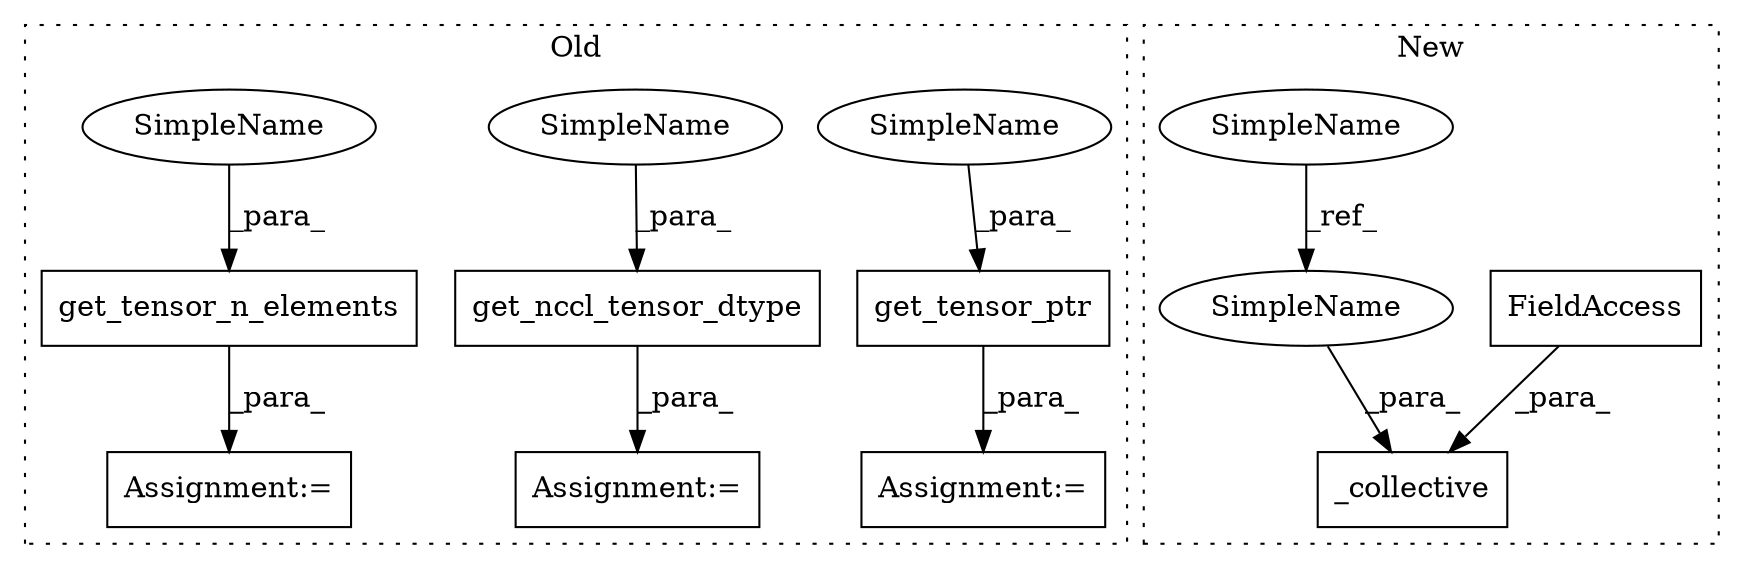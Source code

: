 digraph G {
subgraph cluster0 {
1 [label="get_nccl_tensor_dtype" a="32" s="6950,6978" l="22,1" shape="box"];
4 [label="Assignment:=" a="7" s="6939" l="1" shape="box"];
6 [label="get_tensor_n_elements" a="32" s="7050,7078" l="22,1" shape="box"];
7 [label="get_tensor_ptr" a="32" s="7004,7025" l="15,1" shape="box"];
8 [label="Assignment:=" a="7" s="6993" l="1" shape="box"];
9 [label="Assignment:=" a="7" s="7039" l="1" shape="box"];
11 [label="SimpleName" a="42" s="7019" l="6" shape="ellipse"];
12 [label="SimpleName" a="42" s="6972" l="6" shape="ellipse"];
13 [label="SimpleName" a="42" s="7072" l="6" shape="ellipse"];
label = "Old";
style="dotted";
}
subgraph cluster1 {
2 [label="_collective" a="32" s="7986,8057" l="12,1" shape="box"];
3 [label="FieldAccess" a="22" s="8043" l="14" shape="box"];
5 [label="SimpleName" a="42" s="6991" l="6" shape="ellipse"];
10 [label="SimpleName" a="42" s="7998" l="6" shape="ellipse"];
label = "New";
style="dotted";
}
1 -> 4 [label="_para_"];
3 -> 2 [label="_para_"];
5 -> 10 [label="_ref_"];
6 -> 9 [label="_para_"];
7 -> 8 [label="_para_"];
10 -> 2 [label="_para_"];
11 -> 7 [label="_para_"];
12 -> 1 [label="_para_"];
13 -> 6 [label="_para_"];
}